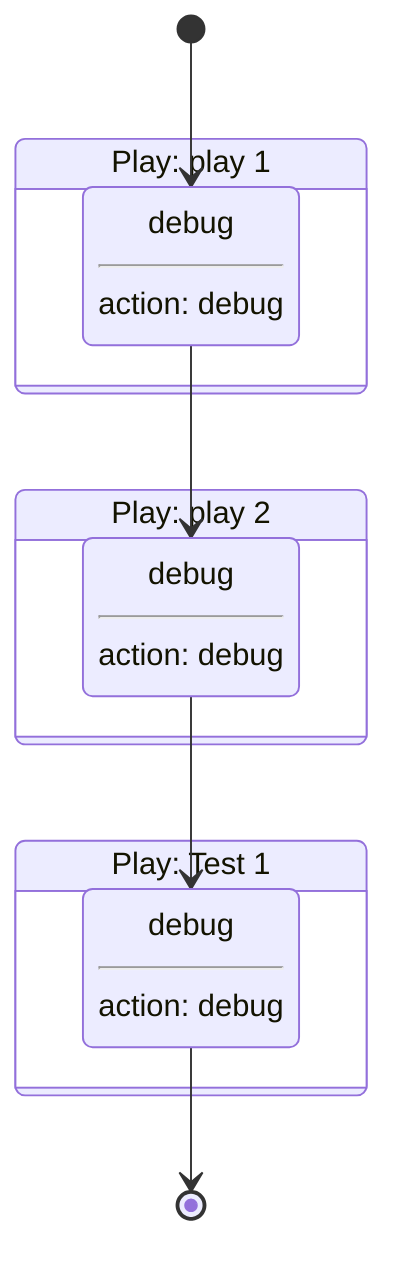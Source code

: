 stateDiagram-v2
    state "Play: play 1" as play_1 {
        state "debug<hr>action: debug" as task_1
    }
    state "Play: play 2" as play_2 {
        state "debug<hr>action: debug" as task_2
    }
    state "Play: Test 1" as play_3 {
        state "debug<hr>action: debug" as task_3
    }
    [*] --> task_1
    task_1 --> task_2
    task_2 --> task_3
    task_3 --> [*]